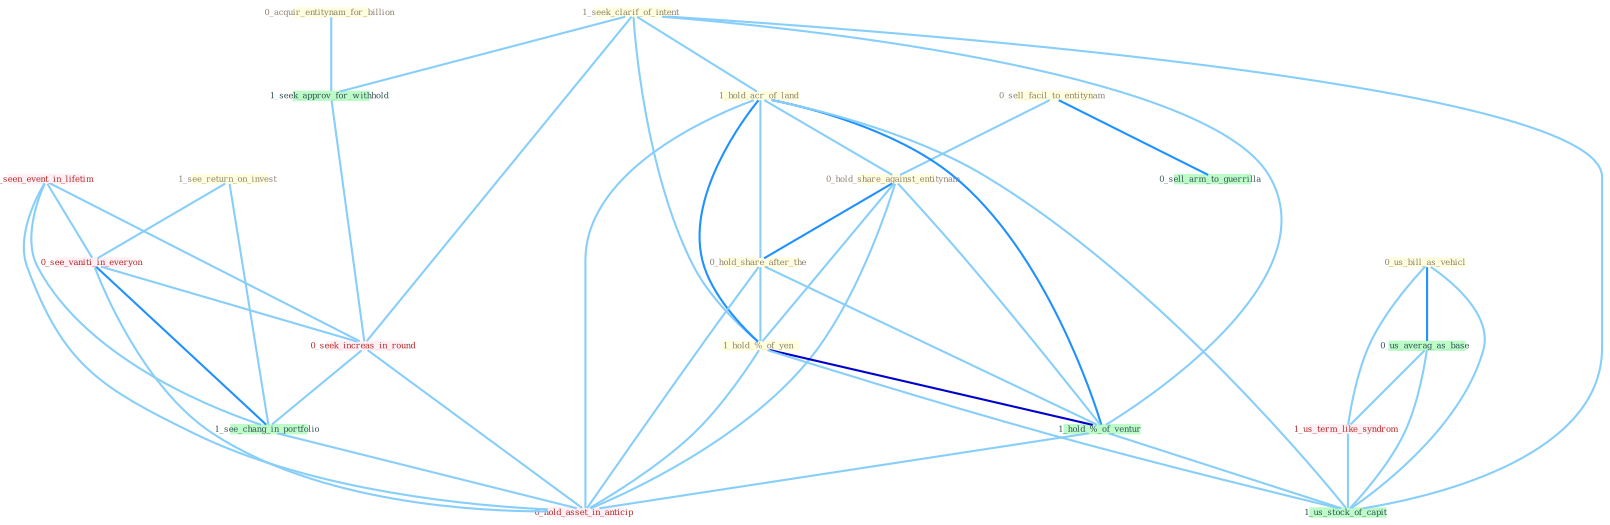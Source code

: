 Graph G{ 
    node
    [shape=polygon,style=filled,width=.5,height=.06,color="#BDFCC9",fixedsize=true,fontsize=4,
    fontcolor="#2f4f4f"];
    {node
    [color="#ffffe0", fontcolor="#8b7d6b"] "1_see_return_on_invest " "1_seek_clarif_of_intent " "0_acquir_entitynam_for_billion " "0_sell_facil_to_entitynam " "1_hold_acr_of_land " "0_hold_share_against_entitynam " "0_hold_share_after_the " "1_hold_%_of_yen " "0_us_bill_as_vehicl "}
{node [color="#fff0f5", fontcolor="#b22222"] "0_seen_event_in_lifetim " "1_us_term_like_syndrom " "0_see_vaniti_in_everyon " "0_seek_increas_in_round " "0_hold_asset_in_anticip "}
edge [color="#B0E2FF"];

	"1_see_return_on_invest " -- "0_see_vaniti_in_everyon " [w="1", color="#87cefa" ];
	"1_see_return_on_invest " -- "1_see_chang_in_portfolio " [w="1", color="#87cefa" ];
	"1_seek_clarif_of_intent " -- "1_hold_acr_of_land " [w="1", color="#87cefa" ];
	"1_seek_clarif_of_intent " -- "1_hold_%_of_yen " [w="1", color="#87cefa" ];
	"1_seek_clarif_of_intent " -- "1_seek_approv_for_withhold " [w="1", color="#87cefa" ];
	"1_seek_clarif_of_intent " -- "1_hold_%_of_ventur " [w="1", color="#87cefa" ];
	"1_seek_clarif_of_intent " -- "0_seek_increas_in_round " [w="1", color="#87cefa" ];
	"1_seek_clarif_of_intent " -- "1_us_stock_of_capit " [w="1", color="#87cefa" ];
	"0_acquir_entitynam_for_billion " -- "1_seek_approv_for_withhold " [w="1", color="#87cefa" ];
	"0_sell_facil_to_entitynam " -- "0_hold_share_against_entitynam " [w="1", color="#87cefa" ];
	"0_sell_facil_to_entitynam " -- "0_sell_arm_to_guerrilla " [w="2", color="#1e90ff" , len=0.8];
	"1_hold_acr_of_land " -- "0_hold_share_against_entitynam " [w="1", color="#87cefa" ];
	"1_hold_acr_of_land " -- "0_hold_share_after_the " [w="1", color="#87cefa" ];
	"1_hold_acr_of_land " -- "1_hold_%_of_yen " [w="2", color="#1e90ff" , len=0.8];
	"1_hold_acr_of_land " -- "1_hold_%_of_ventur " [w="2", color="#1e90ff" , len=0.8];
	"1_hold_acr_of_land " -- "1_us_stock_of_capit " [w="1", color="#87cefa" ];
	"1_hold_acr_of_land " -- "0_hold_asset_in_anticip " [w="1", color="#87cefa" ];
	"0_hold_share_against_entitynam " -- "0_hold_share_after_the " [w="2", color="#1e90ff" , len=0.8];
	"0_hold_share_against_entitynam " -- "1_hold_%_of_yen " [w="1", color="#87cefa" ];
	"0_hold_share_against_entitynam " -- "1_hold_%_of_ventur " [w="1", color="#87cefa" ];
	"0_hold_share_against_entitynam " -- "0_hold_asset_in_anticip " [w="1", color="#87cefa" ];
	"0_hold_share_after_the " -- "1_hold_%_of_yen " [w="1", color="#87cefa" ];
	"0_hold_share_after_the " -- "1_hold_%_of_ventur " [w="1", color="#87cefa" ];
	"0_hold_share_after_the " -- "0_hold_asset_in_anticip " [w="1", color="#87cefa" ];
	"1_hold_%_of_yen " -- "1_hold_%_of_ventur " [w="3", color="#0000cd" , len=0.6];
	"1_hold_%_of_yen " -- "1_us_stock_of_capit " [w="1", color="#87cefa" ];
	"1_hold_%_of_yen " -- "0_hold_asset_in_anticip " [w="1", color="#87cefa" ];
	"0_us_bill_as_vehicl " -- "0_us_averag_as_base " [w="2", color="#1e90ff" , len=0.8];
	"0_us_bill_as_vehicl " -- "1_us_term_like_syndrom " [w="1", color="#87cefa" ];
	"0_us_bill_as_vehicl " -- "1_us_stock_of_capit " [w="1", color="#87cefa" ];
	"0_seen_event_in_lifetim " -- "0_see_vaniti_in_everyon " [w="1", color="#87cefa" ];
	"0_seen_event_in_lifetim " -- "0_seek_increas_in_round " [w="1", color="#87cefa" ];
	"0_seen_event_in_lifetim " -- "1_see_chang_in_portfolio " [w="1", color="#87cefa" ];
	"0_seen_event_in_lifetim " -- "0_hold_asset_in_anticip " [w="1", color="#87cefa" ];
	"0_us_averag_as_base " -- "1_us_term_like_syndrom " [w="1", color="#87cefa" ];
	"0_us_averag_as_base " -- "1_us_stock_of_capit " [w="1", color="#87cefa" ];
	"1_us_term_like_syndrom " -- "1_us_stock_of_capit " [w="1", color="#87cefa" ];
	"1_seek_approv_for_withhold " -- "0_seek_increas_in_round " [w="1", color="#87cefa" ];
	"1_hold_%_of_ventur " -- "1_us_stock_of_capit " [w="1", color="#87cefa" ];
	"1_hold_%_of_ventur " -- "0_hold_asset_in_anticip " [w="1", color="#87cefa" ];
	"0_see_vaniti_in_everyon " -- "0_seek_increas_in_round " [w="1", color="#87cefa" ];
	"0_see_vaniti_in_everyon " -- "1_see_chang_in_portfolio " [w="2", color="#1e90ff" , len=0.8];
	"0_see_vaniti_in_everyon " -- "0_hold_asset_in_anticip " [w="1", color="#87cefa" ];
	"0_seek_increas_in_round " -- "1_see_chang_in_portfolio " [w="1", color="#87cefa" ];
	"0_seek_increas_in_round " -- "0_hold_asset_in_anticip " [w="1", color="#87cefa" ];
	"1_see_chang_in_portfolio " -- "0_hold_asset_in_anticip " [w="1", color="#87cefa" ];
}